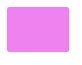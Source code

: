 @startuml

skinparam ClassBackgroundColor #Violet
skinparam ClassFontColor #Violet
skinparam ClassBorderColor #Violet

skinparam ClassStereotypeFontSize 0
skinparam CircledCharacterFontSize 0
skinparam CircledCharacterRadius 0
skinparam ClassBorderThickness 0
skinparam Shadowing false

class Dummy

@enduml